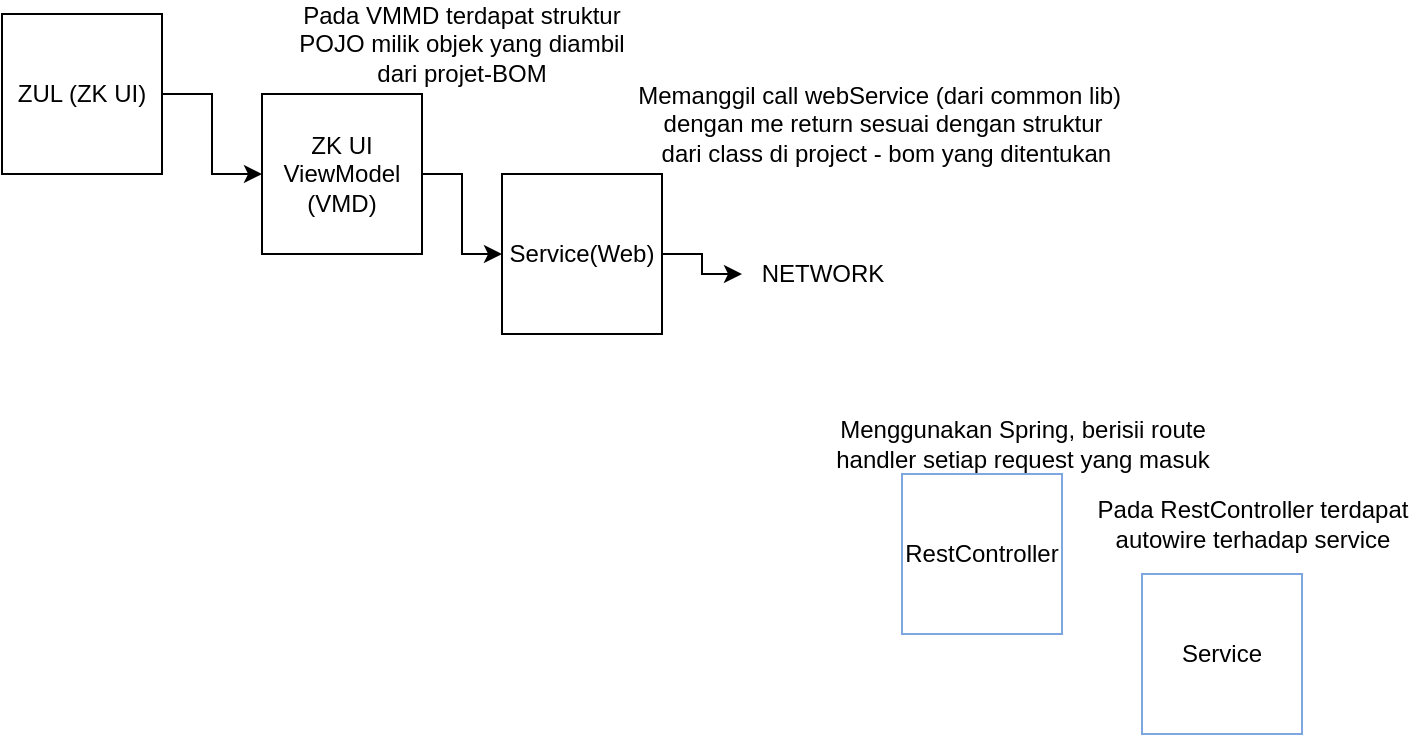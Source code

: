 <mxfile version="13.7.7" type="github">
  <diagram id="VUYOUcLSTNesoHuxwyxF" name="Page-1">
    <mxGraphModel dx="868" dy="482" grid="1" gridSize="10" guides="1" tooltips="1" connect="1" arrows="1" fold="1" page="1" pageScale="1" pageWidth="850" pageHeight="1100" math="0" shadow="0">
      <root>
        <mxCell id="0" />
        <mxCell id="1" parent="0" />
        <mxCell id="fw0LZEKKgFk2uAr3LbG0-5" style="edgeStyle=orthogonalEdgeStyle;rounded=0;orthogonalLoop=1;jettySize=auto;html=1;entryX=0;entryY=0.5;entryDx=0;entryDy=0;" edge="1" parent="1" source="fw0LZEKKgFk2uAr3LbG0-1" target="fw0LZEKKgFk2uAr3LbG0-2">
          <mxGeometry relative="1" as="geometry" />
        </mxCell>
        <mxCell id="fw0LZEKKgFk2uAr3LbG0-1" value="ZUL (ZK UI)" style="whiteSpace=wrap;html=1;aspect=fixed;" vertex="1" parent="1">
          <mxGeometry x="70" y="40" width="80" height="80" as="geometry" />
        </mxCell>
        <mxCell id="fw0LZEKKgFk2uAr3LbG0-6" style="edgeStyle=orthogonalEdgeStyle;rounded=0;orthogonalLoop=1;jettySize=auto;html=1;exitX=1;exitY=0.5;exitDx=0;exitDy=0;entryX=0;entryY=0.5;entryDx=0;entryDy=0;" edge="1" parent="1" source="fw0LZEKKgFk2uAr3LbG0-2" target="fw0LZEKKgFk2uAr3LbG0-3">
          <mxGeometry relative="1" as="geometry" />
        </mxCell>
        <mxCell id="fw0LZEKKgFk2uAr3LbG0-2" value="ZK UI ViewModel (VMD)" style="whiteSpace=wrap;html=1;aspect=fixed;" vertex="1" parent="1">
          <mxGeometry x="200" y="80" width="80" height="80" as="geometry" />
        </mxCell>
        <mxCell id="fw0LZEKKgFk2uAr3LbG0-9" style="edgeStyle=orthogonalEdgeStyle;rounded=0;orthogonalLoop=1;jettySize=auto;html=1;exitX=1;exitY=0.5;exitDx=0;exitDy=0;" edge="1" parent="1" source="fw0LZEKKgFk2uAr3LbG0-3" target="fw0LZEKKgFk2uAr3LbG0-8">
          <mxGeometry relative="1" as="geometry" />
        </mxCell>
        <mxCell id="fw0LZEKKgFk2uAr3LbG0-3" value="Service(Web)" style="whiteSpace=wrap;html=1;aspect=fixed;" vertex="1" parent="1">
          <mxGeometry x="320" y="120" width="80" height="80" as="geometry" />
        </mxCell>
        <mxCell id="fw0LZEKKgFk2uAr3LbG0-4" value="Pada VMMD terdapat struktur POJO milik objek yang diambil dari projet-BOM" style="text;html=1;strokeColor=none;fillColor=none;align=center;verticalAlign=middle;whiteSpace=wrap;rounded=0;" vertex="1" parent="1">
          <mxGeometry x="210" y="40" width="180" height="30" as="geometry" />
        </mxCell>
        <mxCell id="fw0LZEKKgFk2uAr3LbG0-7" value="Memanggil call webService (dari common lib)&amp;nbsp; &lt;br&gt;dengan me return sesuai dengan struktur&lt;br&gt;&amp;nbsp;dari class di project - bom yang ditentukan" style="text;html=1;align=center;verticalAlign=middle;resizable=0;points=[];autosize=1;" vertex="1" parent="1">
          <mxGeometry x="380" y="70" width="260" height="50" as="geometry" />
        </mxCell>
        <mxCell id="fw0LZEKKgFk2uAr3LbG0-8" value="NETWORK" style="text;html=1;align=center;verticalAlign=middle;resizable=0;points=[];autosize=1;" vertex="1" parent="1">
          <mxGeometry x="440" y="160" width="80" height="20" as="geometry" />
        </mxCell>
        <mxCell id="fw0LZEKKgFk2uAr3LbG0-10" value="RestController" style="whiteSpace=wrap;html=1;aspect=fixed;strokeColor=#7EA6E0;" vertex="1" parent="1">
          <mxGeometry x="520" y="270" width="80" height="80" as="geometry" />
        </mxCell>
        <mxCell id="fw0LZEKKgFk2uAr3LbG0-11" value="Menggunakan Spring, berisii route &lt;br&gt;handler setiap request yang masuk" style="text;html=1;align=center;verticalAlign=middle;resizable=0;points=[];autosize=1;" vertex="1" parent="1">
          <mxGeometry x="480" y="240" width="200" height="30" as="geometry" />
        </mxCell>
        <mxCell id="fw0LZEKKgFk2uAr3LbG0-12" value="Service" style="whiteSpace=wrap;html=1;aspect=fixed;strokeColor=#7EA6E0;" vertex="1" parent="1">
          <mxGeometry x="640" y="320" width="80" height="80" as="geometry" />
        </mxCell>
        <mxCell id="fw0LZEKKgFk2uAr3LbG0-13" value="Pada RestController terdapat &lt;br&gt;autowire terhadap service" style="text;html=1;align=center;verticalAlign=middle;resizable=0;points=[];autosize=1;" vertex="1" parent="1">
          <mxGeometry x="610" y="280" width="170" height="30" as="geometry" />
        </mxCell>
      </root>
    </mxGraphModel>
  </diagram>
</mxfile>
